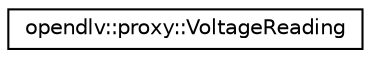 digraph "Graphical Class Hierarchy"
{
 // LATEX_PDF_SIZE
  edge [fontname="Helvetica",fontsize="10",labelfontname="Helvetica",labelfontsize="10"];
  node [fontname="Helvetica",fontsize="10",shape=record];
  rankdir="LR";
  Node0 [label="opendlv::proxy::VoltageReading",height=0.2,width=0.4,color="black", fillcolor="white", style="filled",URL="$classopendlv_1_1proxy_1_1VoltageReading.html",tooltip=" "];
}
